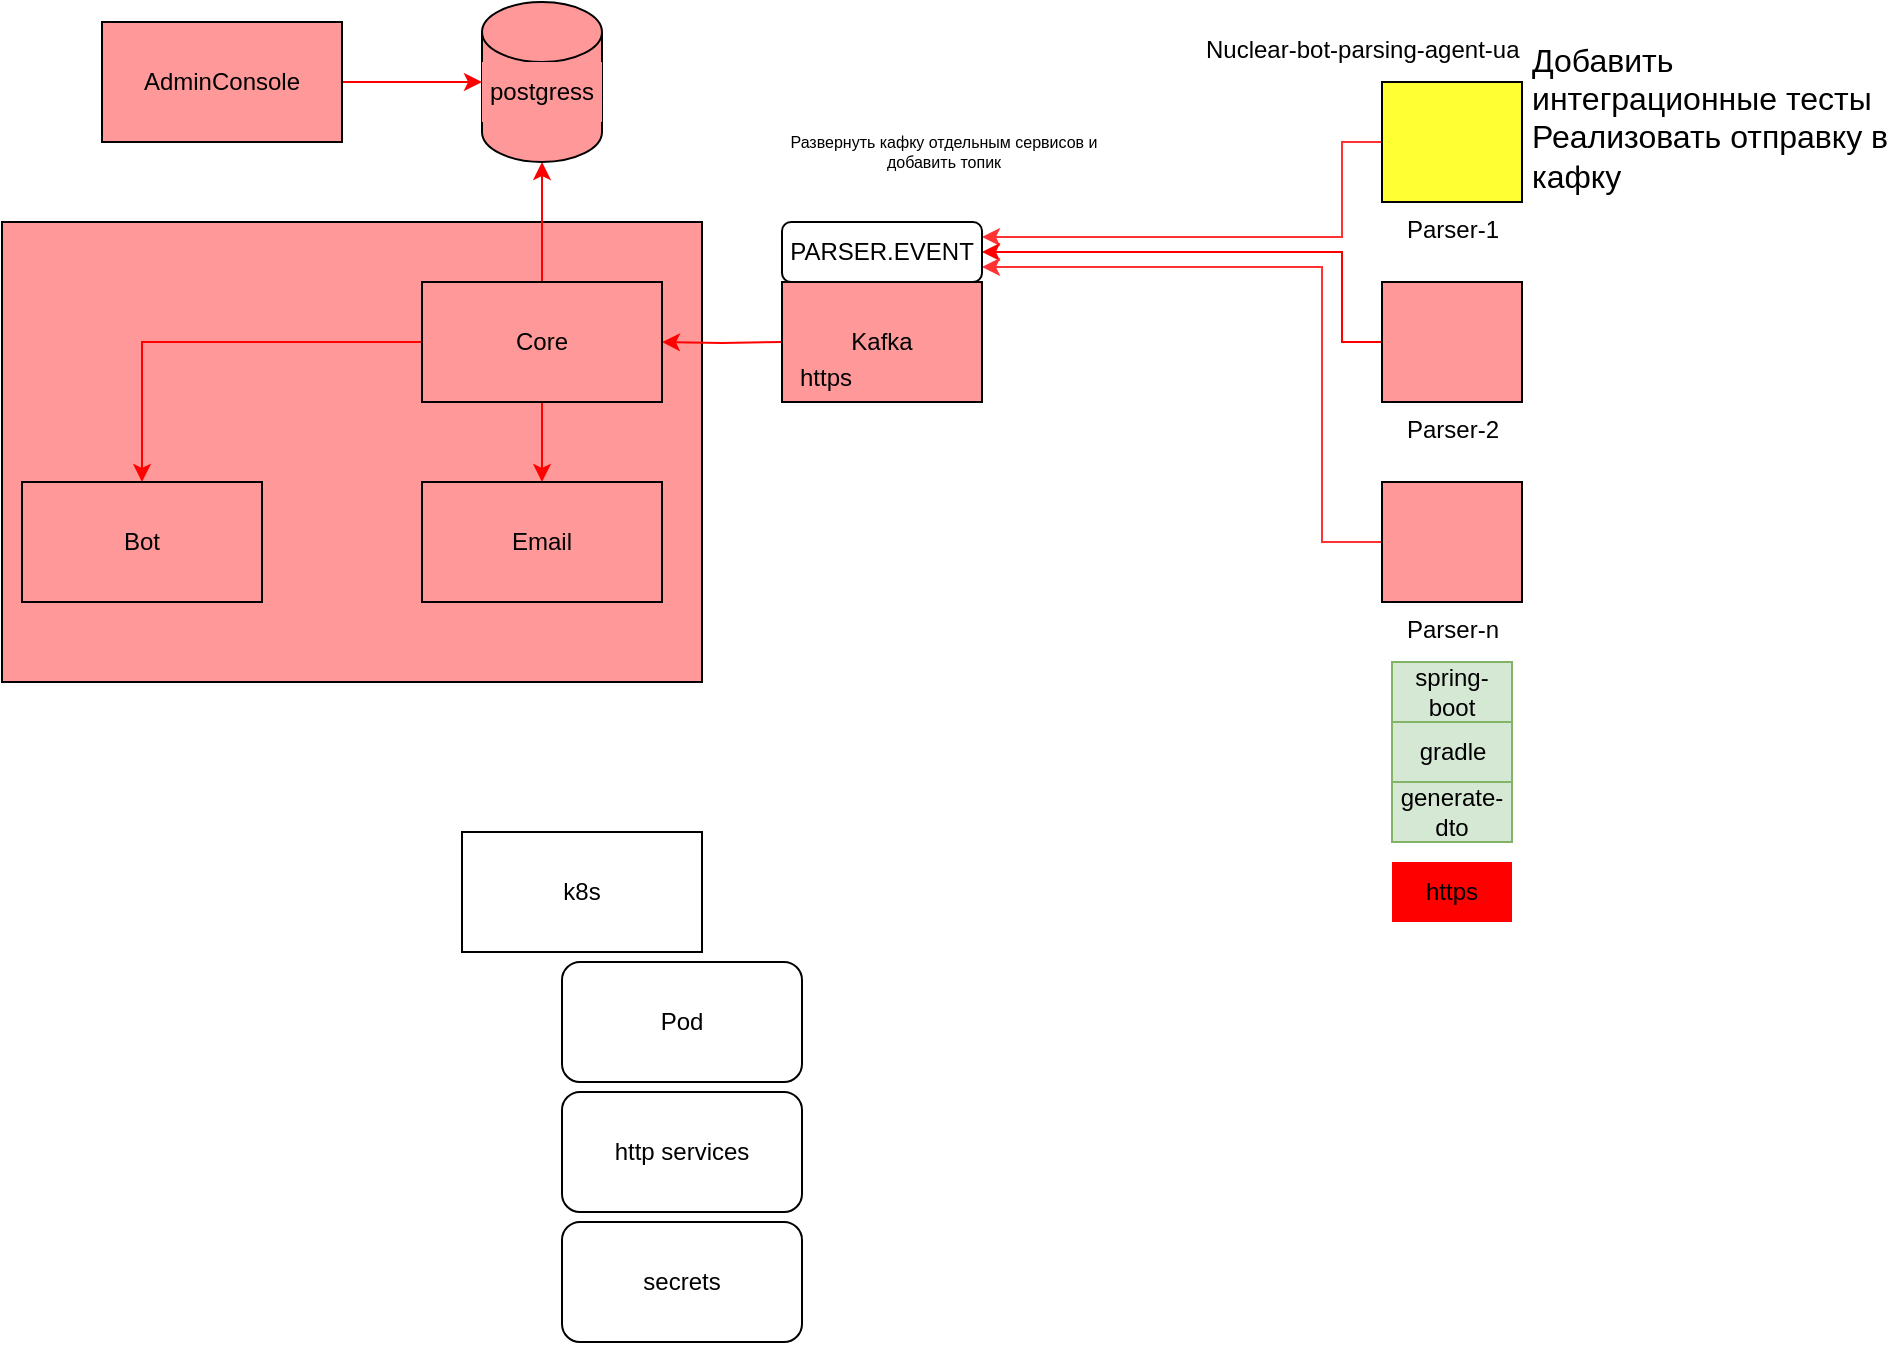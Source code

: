 <mxfile version="20.8.16" type="device"><diagram id="LYdFaatHc3NeKcpiXfQU" name="Страница 1"><mxGraphModel dx="1276" dy="614" grid="1" gridSize="10" guides="1" tooltips="1" connect="1" arrows="1" fold="1" page="1" pageScale="1" pageWidth="827" pageHeight="1169" math="0" shadow="0"><root><mxCell id="0"/><mxCell id="1" parent="0"/><mxCell id="_xx0c19NoYEd0WuJw-vw-17" value="" style="rounded=0;whiteSpace=wrap;html=1;fillColor=#FF9999;" parent="1" vertex="1"><mxGeometry x="10" y="150" width="350" height="230" as="geometry"/></mxCell><mxCell id="9y3oNgukaKSqQSr9w7em-25" style="edgeStyle=orthogonalEdgeStyle;rounded=0;orthogonalLoop=1;jettySize=auto;html=1;entryX=1;entryY=0.25;entryDx=0;entryDy=0;fillColor=#FF9999;strokeColor=#FF3333;" parent="1" source="9y3oNgukaKSqQSr9w7em-1" target="aOTBFm_WWpxED5xHb-lc-1" edge="1"><mxGeometry relative="1" as="geometry"><mxPoint x="587.5" y="180" as="targetPoint"/><Array as="points"><mxPoint x="680" y="110"/><mxPoint x="680" y="158"/></Array></mxGeometry></mxCell><mxCell id="9y3oNgukaKSqQSr9w7em-1" value="Parser-1" style="verticalLabelPosition=bottom;verticalAlign=top;html=1;shape=mxgraph.basic.rect;fillColor2=none;strokeWidth=1;size=20;indent=5;fillColor=#FFFF33;" parent="1" vertex="1"><mxGeometry x="700" y="80" width="70" height="60" as="geometry"/></mxCell><mxCell id="9y3oNgukaKSqQSr9w7em-26" style="edgeStyle=orthogonalEdgeStyle;rounded=0;orthogonalLoop=1;jettySize=auto;html=1;entryX=1;entryY=0.5;entryDx=0;entryDy=0;fillColor=#FF3333;strokeColor=#FF0000;" parent="1" source="9y3oNgukaKSqQSr9w7em-2" target="aOTBFm_WWpxED5xHb-lc-1" edge="1"><mxGeometry relative="1" as="geometry"><mxPoint x="610" y="210" as="targetPoint"/><Array as="points"><mxPoint x="680" y="210"/><mxPoint x="680" y="165"/></Array></mxGeometry></mxCell><mxCell id="9y3oNgukaKSqQSr9w7em-2" value="Parser-2&lt;br&gt;" style="verticalLabelPosition=bottom;verticalAlign=top;html=1;shape=mxgraph.basic.rect;fillColor2=none;strokeWidth=1;size=20;indent=5;fillColor=#FF9999;" parent="1" vertex="1"><mxGeometry x="700" y="180" width="70" height="60" as="geometry"/></mxCell><mxCell id="9y3oNgukaKSqQSr9w7em-27" style="edgeStyle=orthogonalEdgeStyle;rounded=0;orthogonalLoop=1;jettySize=auto;html=1;entryX=1;entryY=0.75;entryDx=0;entryDy=0;fillColor=#FF0000;strokeColor=#FF3333;" parent="1" source="9y3oNgukaKSqQSr9w7em-3" target="aOTBFm_WWpxED5xHb-lc-1" edge="1"><mxGeometry relative="1" as="geometry"><mxPoint x="587.5" y="240" as="targetPoint"/><Array as="points"><mxPoint x="670" y="310"/><mxPoint x="670" y="173"/></Array></mxGeometry></mxCell><mxCell id="9y3oNgukaKSqQSr9w7em-3" value="Parser-n" style="verticalLabelPosition=bottom;verticalAlign=top;html=1;shape=mxgraph.basic.rect;fillColor2=none;strokeWidth=1;size=20;indent=5;fillColor=#FF9999;" parent="1" vertex="1"><mxGeometry x="700" y="280" width="70" height="60" as="geometry"/></mxCell><mxCell id="9y3oNgukaKSqQSr9w7em-24" style="edgeStyle=orthogonalEdgeStyle;rounded=0;orthogonalLoop=1;jettySize=auto;html=1;entryX=1;entryY=0.5;entryDx=0;entryDy=0;fillColor=#FF3333;strokeColor=#FF0000;" parent="1" target="9y3oNgukaKSqQSr9w7em-14" edge="1"><mxGeometry relative="1" as="geometry"><mxPoint x="400" y="210" as="sourcePoint"/></mxGeometry></mxCell><mxCell id="9y3oNgukaKSqQSr9w7em-18" style="edgeStyle=orthogonalEdgeStyle;rounded=0;orthogonalLoop=1;jettySize=auto;html=1;exitX=0.5;exitY=0;exitDx=0;exitDy=0;entryX=0.5;entryY=1;entryDx=0;entryDy=0;entryPerimeter=0;fillColor=#FF3333;strokeColor=#FF0000;" parent="1" source="9y3oNgukaKSqQSr9w7em-14" target="9y3oNgukaKSqQSr9w7em-17" edge="1"><mxGeometry relative="1" as="geometry"/></mxCell><mxCell id="9y3oNgukaKSqQSr9w7em-19" style="edgeStyle=orthogonalEdgeStyle;rounded=0;orthogonalLoop=1;jettySize=auto;html=1;exitX=0.5;exitY=1;exitDx=0;exitDy=0;fillColor=#FF3333;strokeColor=#FF0000;" parent="1" source="9y3oNgukaKSqQSr9w7em-14" target="9y3oNgukaKSqQSr9w7em-16" edge="1"><mxGeometry relative="1" as="geometry"/></mxCell><mxCell id="9y3oNgukaKSqQSr9w7em-21" style="edgeStyle=orthogonalEdgeStyle;rounded=0;orthogonalLoop=1;jettySize=auto;html=1;exitX=0;exitY=0.5;exitDx=0;exitDy=0;entryX=0.5;entryY=0;entryDx=0;entryDy=0;fillColor=#FF3333;strokeColor=#FF0000;" parent="1" source="9y3oNgukaKSqQSr9w7em-14" target="9y3oNgukaKSqQSr9w7em-15" edge="1"><mxGeometry relative="1" as="geometry"/></mxCell><mxCell id="9y3oNgukaKSqQSr9w7em-14" value="Core" style="rounded=0;whiteSpace=wrap;html=1;fillColor=#FF9999;" parent="1" vertex="1"><mxGeometry x="220" y="180" width="120" height="60" as="geometry"/></mxCell><mxCell id="9y3oNgukaKSqQSr9w7em-15" value="Bot" style="rounded=0;whiteSpace=wrap;html=1;fillColor=#FF9999;" parent="1" vertex="1"><mxGeometry x="20" y="280" width="120" height="60" as="geometry"/></mxCell><mxCell id="9y3oNgukaKSqQSr9w7em-16" value="Email" style="rounded=0;whiteSpace=wrap;html=1;fillColor=#FF9999;" parent="1" vertex="1"><mxGeometry x="220" y="280" width="120" height="60" as="geometry"/></mxCell><mxCell id="9y3oNgukaKSqQSr9w7em-17" value="" style="shape=cylinder3;whiteSpace=wrap;html=1;boundedLbl=1;backgroundOutline=1;size=15;fillColor=#FF9999;" parent="1" vertex="1"><mxGeometry x="250" y="40" width="60" height="80" as="geometry"/></mxCell><mxCell id="_xx0c19NoYEd0WuJw-vw-1" value="spring-boot" style="text;html=1;strokeColor=#82b366;fillColor=#d5e8d4;align=center;verticalAlign=middle;whiteSpace=wrap;rounded=0;" parent="1" vertex="1"><mxGeometry x="705" y="370" width="60" height="30" as="geometry"/></mxCell><mxCell id="_xx0c19NoYEd0WuJw-vw-2" value="gradle" style="text;html=1;resizable=0;autosize=1;align=center;verticalAlign=middle;points=[];fillColor=#d5e8d4;strokeColor=#82b366;rounded=0;" parent="1" vertex="1"><mxGeometry x="705" y="400" width="60" height="30" as="geometry"/></mxCell><mxCell id="_xx0c19NoYEd0WuJw-vw-3" value="generate-dto" style="text;html=1;strokeColor=#82b366;fillColor=#d5e8d4;align=center;verticalAlign=middle;whiteSpace=wrap;rounded=0;" parent="1" vertex="1"><mxGeometry x="705" y="430" width="60" height="30" as="geometry"/></mxCell><mxCell id="_xx0c19NoYEd0WuJw-vw-4" value="https" style="text;html=1;strokeColor=none;fillColor=#FF0000;align=center;verticalAlign=middle;whiteSpace=wrap;rounded=0;" parent="1" vertex="1"><mxGeometry x="705" y="470" width="60" height="30" as="geometry"/></mxCell><mxCell id="_xx0c19NoYEd0WuJw-vw-5" value="" style="rounded=0;whiteSpace=wrap;html=1;fillColor=#FF9999;" parent="1" vertex="1"><mxGeometry x="400" y="180" width="100" height="60" as="geometry"/></mxCell><mxCell id="_xx0c19NoYEd0WuJw-vw-8" value="Kafka" style="text;html=1;strokeColor=none;fillColor=#FF9999;align=center;verticalAlign=middle;whiteSpace=wrap;rounded=0;" parent="1" vertex="1"><mxGeometry x="420" y="195" width="60" height="30" as="geometry"/></mxCell><mxCell id="_xx0c19NoYEd0WuJw-vw-12" value="https" style="text;html=1;strokeColor=none;fillColor=#FF9999;align=center;verticalAlign=middle;whiteSpace=wrap;rounded=0;" parent="1" vertex="1"><mxGeometry x="402" y="218" width="40" height="20" as="geometry"/></mxCell><mxCell id="_xx0c19NoYEd0WuJw-vw-15" style="edgeStyle=orthogonalEdgeStyle;rounded=0;orthogonalLoop=1;jettySize=auto;html=1;entryX=0;entryY=0.5;entryDx=0;entryDy=0;entryPerimeter=0;fillColor=#FF3333;strokeColor=#FF0000;" parent="1" source="_xx0c19NoYEd0WuJw-vw-14" target="9y3oNgukaKSqQSr9w7em-17" edge="1"><mxGeometry relative="1" as="geometry"/></mxCell><mxCell id="_xx0c19NoYEd0WuJw-vw-14" value="AdminConsole" style="rounded=0;whiteSpace=wrap;html=1;fillColor=#FF9999;" parent="1" vertex="1"><mxGeometry x="60" y="50" width="120" height="60" as="geometry"/></mxCell><mxCell id="_xx0c19NoYEd0WuJw-vw-16" value="postgress" style="text;html=1;strokeColor=none;fillColor=#FF9999;align=center;verticalAlign=middle;whiteSpace=wrap;rounded=0;" parent="1" vertex="1"><mxGeometry x="250" y="70" width="60" height="30" as="geometry"/></mxCell><mxCell id="_xx0c19NoYEd0WuJw-vw-23" value="k8s" style="rounded=0;whiteSpace=wrap;html=1;fillColor=#FFFFFF;" parent="1" vertex="1"><mxGeometry x="240" y="455" width="120" height="60" as="geometry"/></mxCell><mxCell id="_xx0c19NoYEd0WuJw-vw-24" value="Pod" style="rounded=1;whiteSpace=wrap;html=1;fillColor=#FFFFFF;" parent="1" vertex="1"><mxGeometry x="290" y="520" width="120" height="60" as="geometry"/></mxCell><mxCell id="_xx0c19NoYEd0WuJw-vw-25" value="http services" style="rounded=1;whiteSpace=wrap;html=1;fillColor=#FFFFFF;" parent="1" vertex="1"><mxGeometry x="290" y="585" width="120" height="60" as="geometry"/></mxCell><mxCell id="_xx0c19NoYEd0WuJw-vw-26" value="secrets" style="rounded=1;whiteSpace=wrap;html=1;fillColor=#FFFFFF;" parent="1" vertex="1"><mxGeometry x="290" y="650" width="120" height="60" as="geometry"/></mxCell><mxCell id="aOTBFm_WWpxED5xHb-lc-1" value="PARSER.EVENT" style="rounded=1;whiteSpace=wrap;html=1;" parent="1" vertex="1"><mxGeometry x="400" y="150" width="100" height="30" as="geometry"/></mxCell><mxCell id="aOTBFm_WWpxED5xHb-lc-5" value="Nuclear-bot-parsing-agent-ua" style="text;whiteSpace=wrap;html=1;" parent="1" vertex="1"><mxGeometry x="610" y="50" width="190" height="40" as="geometry"/></mxCell><mxCell id="XtpozOc89grSE7V2IU_t-1" value="&lt;font size=&quot;3&quot;&gt;Добавить интеграционные тесты&lt;br&gt;Реализовать отправку в кафку&lt;br&gt;&lt;/font&gt;" style="text;html=1;strokeColor=none;fillColor=none;spacing=5;spacingTop=-20;whiteSpace=wrap;overflow=hidden;rounded=0;" vertex="1" parent="1"><mxGeometry x="770" y="70" width="190" height="120" as="geometry"/></mxCell><mxCell id="XtpozOc89grSE7V2IU_t-3" value="Развернуть кафку отдельным сервисов и добавить топик" style="text;html=1;strokeColor=none;fillColor=none;align=center;verticalAlign=middle;whiteSpace=wrap;rounded=0;fontSize=8;" vertex="1" parent="1"><mxGeometry x="402" y="100" width="158" height="30" as="geometry"/></mxCell></root></mxGraphModel></diagram></mxfile>